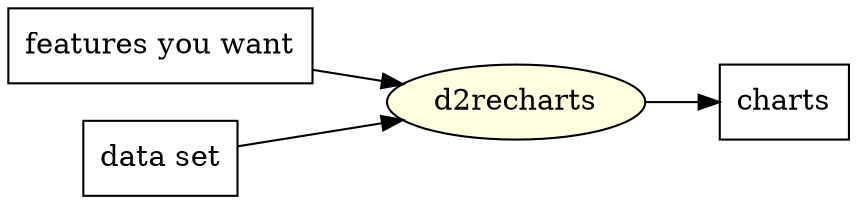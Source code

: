digraph data_flow {
    rankdir=LR;
    node[shape=box];
    "d2recharts"[shape=oval,style=filled,fillcolor=lightyellow];

    "features you want" -> "d2recharts";
    "data set" -> "d2recharts";
    "d2recharts" -> "charts";
}